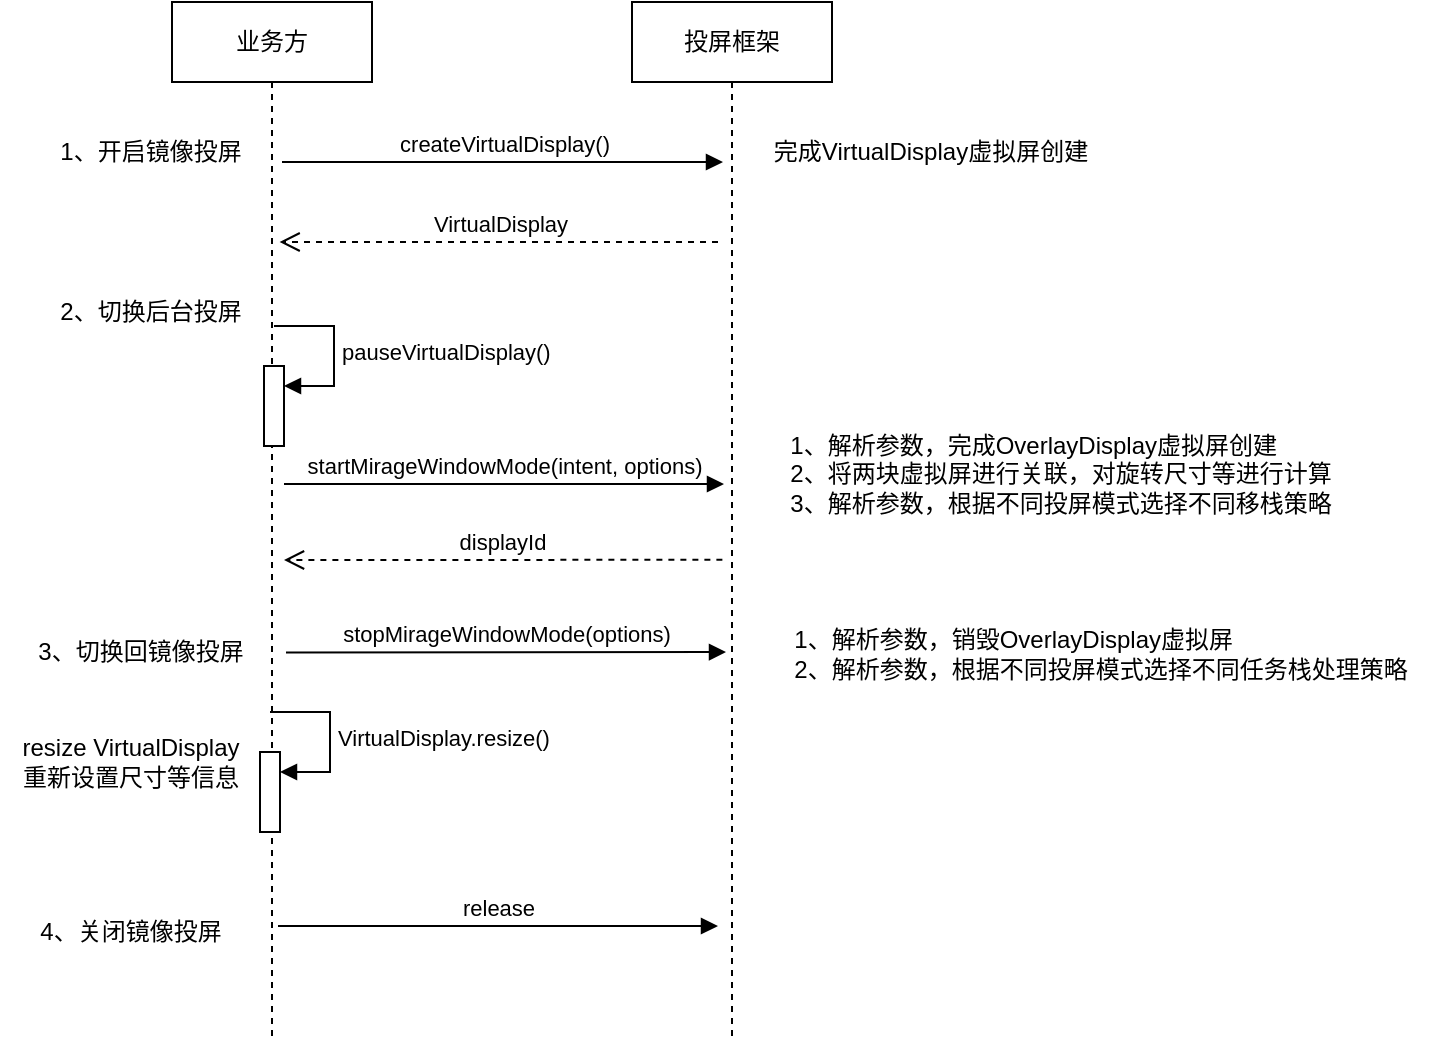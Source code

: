 <mxfile version="21.3.6" type="github">
  <diagram name="第 1 页" id="LOQ-rImNGxbMYktJ3IUX">
    <mxGraphModel dx="979" dy="543" grid="1" gridSize="10" guides="1" tooltips="1" connect="1" arrows="1" fold="1" page="1" pageScale="1" pageWidth="827" pageHeight="1169" math="0" shadow="0">
      <root>
        <mxCell id="0" />
        <mxCell id="1" parent="0" />
        <mxCell id="SReuTF12Yw2OU4Fin3kD-1" value="业务方" style="shape=umlLifeline;perimeter=lifelinePerimeter;whiteSpace=wrap;html=1;container=1;dropTarget=0;collapsible=0;recursiveResize=0;outlineConnect=0;portConstraint=eastwest;newEdgeStyle={&quot;edgeStyle&quot;:&quot;elbowEdgeStyle&quot;,&quot;elbow&quot;:&quot;vertical&quot;,&quot;curved&quot;:0,&quot;rounded&quot;:0};" vertex="1" parent="1">
          <mxGeometry x="191" y="40" width="100" height="520" as="geometry" />
        </mxCell>
        <mxCell id="SReuTF12Yw2OU4Fin3kD-16" value="" style="html=1;points=[];perimeter=orthogonalPerimeter;outlineConnect=0;targetShapes=umlLifeline;portConstraint=eastwest;newEdgeStyle={&quot;edgeStyle&quot;:&quot;elbowEdgeStyle&quot;,&quot;elbow&quot;:&quot;vertical&quot;,&quot;curved&quot;:0,&quot;rounded&quot;:0};" vertex="1" parent="SReuTF12Yw2OU4Fin3kD-1">
          <mxGeometry x="44" y="375" width="10" height="40" as="geometry" />
        </mxCell>
        <mxCell id="SReuTF12Yw2OU4Fin3kD-17" value="VirtualDisplay.resize()" style="html=1;align=left;spacingLeft=2;endArrow=block;rounded=0;edgeStyle=orthogonalEdgeStyle;curved=0;rounded=0;" edge="1" target="SReuTF12Yw2OU4Fin3kD-16" parent="SReuTF12Yw2OU4Fin3kD-1">
          <mxGeometry relative="1" as="geometry">
            <mxPoint x="49" y="355" as="sourcePoint" />
            <Array as="points">
              <mxPoint x="79" y="385" />
            </Array>
          </mxGeometry>
        </mxCell>
        <mxCell id="SReuTF12Yw2OU4Fin3kD-21" value="" style="html=1;points=[];perimeter=orthogonalPerimeter;outlineConnect=0;targetShapes=umlLifeline;portConstraint=eastwest;newEdgeStyle={&quot;edgeStyle&quot;:&quot;elbowEdgeStyle&quot;,&quot;elbow&quot;:&quot;vertical&quot;,&quot;curved&quot;:0,&quot;rounded&quot;:0};" vertex="1" parent="SReuTF12Yw2OU4Fin3kD-1">
          <mxGeometry x="46" y="182" width="10" height="40" as="geometry" />
        </mxCell>
        <mxCell id="SReuTF12Yw2OU4Fin3kD-22" value="pauseVirtualDisplay()" style="html=1;align=left;spacingLeft=2;endArrow=block;rounded=0;edgeStyle=orthogonalEdgeStyle;curved=0;rounded=0;" edge="1" target="SReuTF12Yw2OU4Fin3kD-21" parent="SReuTF12Yw2OU4Fin3kD-1">
          <mxGeometry relative="1" as="geometry">
            <mxPoint x="51" y="162" as="sourcePoint" />
            <Array as="points">
              <mxPoint x="81" y="192" />
            </Array>
          </mxGeometry>
        </mxCell>
        <mxCell id="SReuTF12Yw2OU4Fin3kD-2" value="投屏框架" style="shape=umlLifeline;perimeter=lifelinePerimeter;whiteSpace=wrap;html=1;container=1;dropTarget=0;collapsible=0;recursiveResize=0;outlineConnect=0;portConstraint=eastwest;newEdgeStyle={&quot;edgeStyle&quot;:&quot;elbowEdgeStyle&quot;,&quot;elbow&quot;:&quot;vertical&quot;,&quot;curved&quot;:0,&quot;rounded&quot;:0};" vertex="1" parent="1">
          <mxGeometry x="421" y="40" width="100" height="520" as="geometry" />
        </mxCell>
        <mxCell id="SReuTF12Yw2OU4Fin3kD-3" value="1、开启镜像投屏" style="text;html=1;align=center;verticalAlign=middle;resizable=0;points=[];autosize=1;strokeColor=none;fillColor=none;" vertex="1" parent="1">
          <mxGeometry x="125" y="100" width="110" height="30" as="geometry" />
        </mxCell>
        <mxCell id="SReuTF12Yw2OU4Fin3kD-4" value="createVirtualDisplay()" style="html=1;verticalAlign=bottom;endArrow=block;edgeStyle=elbowEdgeStyle;elbow=vertical;curved=0;rounded=0;" edge="1" parent="1">
          <mxGeometry width="80" relative="1" as="geometry">
            <mxPoint x="246" y="120" as="sourcePoint" />
            <mxPoint x="466.5" y="119.759" as="targetPoint" />
          </mxGeometry>
        </mxCell>
        <mxCell id="SReuTF12Yw2OU4Fin3kD-6" value="完成VirtualDisplay虚拟屏创建" style="text;html=1;align=center;verticalAlign=middle;resizable=0;points=[];autosize=1;strokeColor=none;fillColor=none;" vertex="1" parent="1">
          <mxGeometry x="480" y="100" width="180" height="30" as="geometry" />
        </mxCell>
        <mxCell id="SReuTF12Yw2OU4Fin3kD-7" value="VirtualDisplay" style="html=1;verticalAlign=bottom;endArrow=open;dashed=1;endSize=8;edgeStyle=elbowEdgeStyle;elbow=vertical;curved=0;rounded=0;" edge="1" parent="1">
          <mxGeometry relative="1" as="geometry">
            <mxPoint x="464" y="160" as="sourcePoint" />
            <mxPoint x="244.81" y="159.759" as="targetPoint" />
          </mxGeometry>
        </mxCell>
        <mxCell id="SReuTF12Yw2OU4Fin3kD-8" value="startMirageWindowMode(intent, options)" style="html=1;verticalAlign=bottom;endArrow=block;edgeStyle=elbowEdgeStyle;elbow=vertical;curved=0;rounded=0;" edge="1" parent="1">
          <mxGeometry width="80" relative="1" as="geometry">
            <mxPoint x="247" y="281" as="sourcePoint" />
            <mxPoint x="467" y="281" as="targetPoint" />
          </mxGeometry>
        </mxCell>
        <mxCell id="SReuTF12Yw2OU4Fin3kD-9" value="2、切换后台投屏" style="text;html=1;align=center;verticalAlign=middle;resizable=0;points=[];autosize=1;strokeColor=none;fillColor=none;" vertex="1" parent="1">
          <mxGeometry x="125" y="180" width="110" height="30" as="geometry" />
        </mxCell>
        <mxCell id="SReuTF12Yw2OU4Fin3kD-10" value="&lt;div style=&quot;text-align: left;&quot;&gt;&lt;span style=&quot;background-color: initial;&quot;&gt;1、解析参数，完成OverlayDisplay虚拟屏创建&lt;/span&gt;&lt;/div&gt;&lt;div style=&quot;text-align: left;&quot;&gt;&lt;span style=&quot;background-color: initial;&quot;&gt;2、将两块虚拟屏进行关联，对旋转尺寸等进行计算&lt;/span&gt;&lt;/div&gt;&lt;div style=&quot;text-align: left;&quot;&gt;&lt;span style=&quot;background-color: initial;&quot;&gt;3、解析参数，根据不同投屏模式选择不同移栈策略&lt;/span&gt;&lt;/div&gt;" style="text;html=1;align=center;verticalAlign=middle;resizable=0;points=[];autosize=1;strokeColor=none;fillColor=none;" vertex="1" parent="1">
          <mxGeometry x="490" y="246" width="290" height="60" as="geometry" />
        </mxCell>
        <mxCell id="SReuTF12Yw2OU4Fin3kD-11" value="displayId" style="html=1;verticalAlign=bottom;endArrow=open;dashed=1;endSize=8;edgeStyle=elbowEdgeStyle;elbow=vertical;curved=0;rounded=0;" edge="1" parent="1">
          <mxGeometry relative="1" as="geometry">
            <mxPoint x="466.19" y="318.9" as="sourcePoint" />
            <mxPoint x="247.0" y="318.659" as="targetPoint" />
          </mxGeometry>
        </mxCell>
        <mxCell id="SReuTF12Yw2OU4Fin3kD-12" value="3、切换回镜像投屏" style="text;html=1;align=center;verticalAlign=middle;resizable=0;points=[];autosize=1;strokeColor=none;fillColor=none;" vertex="1" parent="1">
          <mxGeometry x="110" y="350" width="130" height="30" as="geometry" />
        </mxCell>
        <mxCell id="SReuTF12Yw2OU4Fin3kD-13" value="stopMirageWindowMode(options)" style="html=1;verticalAlign=bottom;endArrow=block;edgeStyle=elbowEdgeStyle;elbow=vertical;curved=0;rounded=0;" edge="1" parent="1">
          <mxGeometry width="80" relative="1" as="geometry">
            <mxPoint x="248" y="365.24" as="sourcePoint" />
            <mxPoint x="468" y="365.24" as="targetPoint" />
          </mxGeometry>
        </mxCell>
        <mxCell id="SReuTF12Yw2OU4Fin3kD-14" value="&lt;div style=&quot;text-align: left;&quot;&gt;&lt;span style=&quot;background-color: initial;&quot;&gt;1、解析参数，销毁OverlayDisplay虚拟屏&lt;/span&gt;&lt;/div&gt;&lt;div style=&quot;text-align: left;&quot;&gt;&lt;span style=&quot;background-color: initial;&quot;&gt;2、解析参数，根据不同投屏模式选择不同任务栈处理策略&lt;/span&gt;&lt;/div&gt;" style="text;html=1;align=center;verticalAlign=middle;resizable=0;points=[];autosize=1;strokeColor=none;fillColor=none;" vertex="1" parent="1">
          <mxGeometry x="490" y="346" width="330" height="40" as="geometry" />
        </mxCell>
        <mxCell id="SReuTF12Yw2OU4Fin3kD-18" value="resize VirtualDisplay&lt;br&gt;重新设置尺寸等信息" style="text;html=1;align=center;verticalAlign=middle;resizable=0;points=[];autosize=1;strokeColor=none;fillColor=none;" vertex="1" parent="1">
          <mxGeometry x="105" y="400" width="130" height="40" as="geometry" />
        </mxCell>
        <mxCell id="SReuTF12Yw2OU4Fin3kD-24" value="4、关闭镜像投屏" style="text;html=1;align=center;verticalAlign=middle;resizable=0;points=[];autosize=1;strokeColor=none;fillColor=none;" vertex="1" parent="1">
          <mxGeometry x="115" y="490" width="110" height="30" as="geometry" />
        </mxCell>
        <mxCell id="SReuTF12Yw2OU4Fin3kD-25" value="release" style="html=1;verticalAlign=bottom;endArrow=block;edgeStyle=elbowEdgeStyle;elbow=vertical;curved=0;rounded=0;" edge="1" parent="1">
          <mxGeometry width="80" relative="1" as="geometry">
            <mxPoint x="244" y="501.96" as="sourcePoint" />
            <mxPoint x="464" y="501.96" as="targetPoint" />
          </mxGeometry>
        </mxCell>
      </root>
    </mxGraphModel>
  </diagram>
</mxfile>
